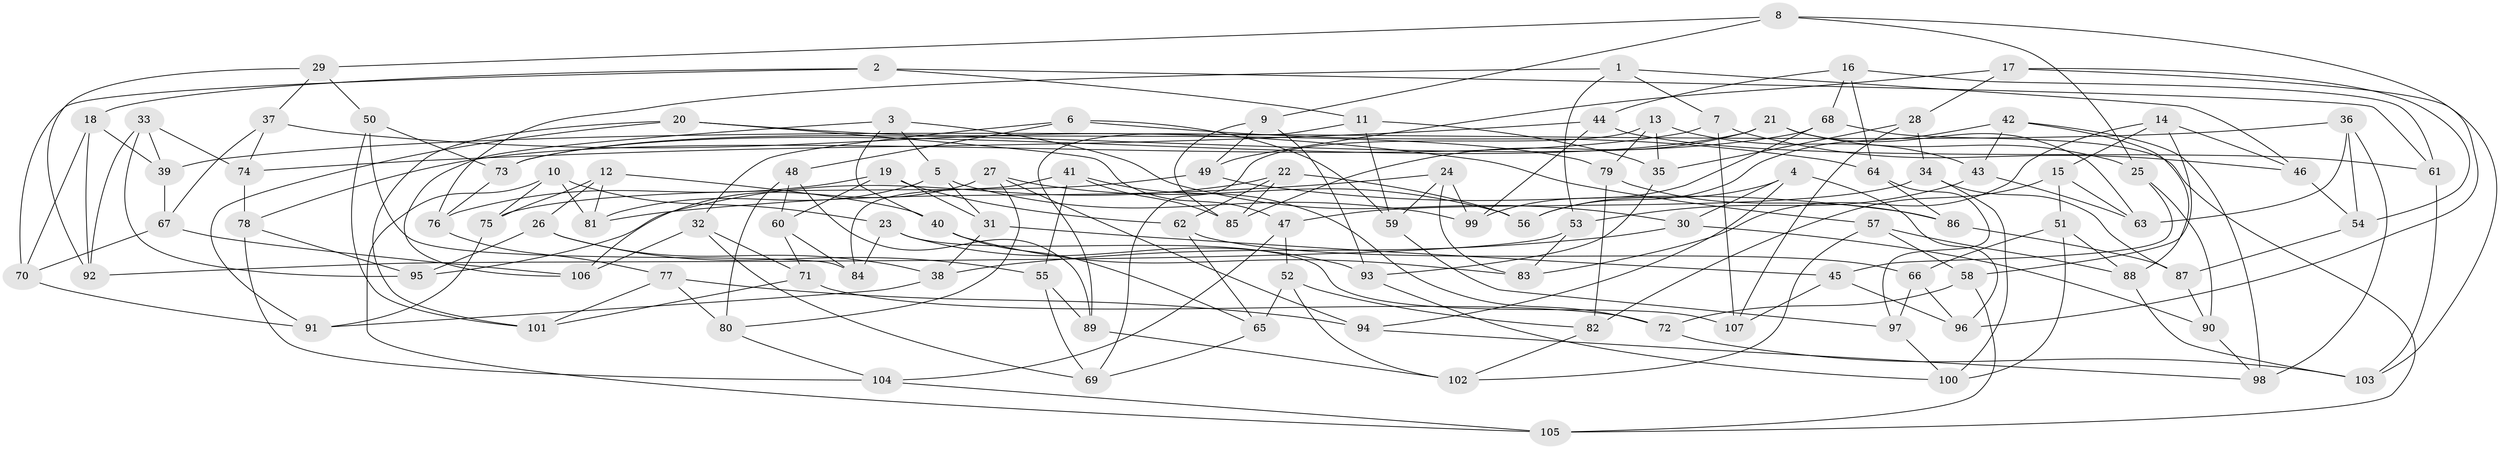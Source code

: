 // coarse degree distribution, {3: 0.05333333333333334, 4: 0.5466666666666666, 5: 0.13333333333333333, 6: 0.26666666666666666}
// Generated by graph-tools (version 1.1) at 2025/38/03/04/25 23:38:10]
// undirected, 107 vertices, 214 edges
graph export_dot {
  node [color=gray90,style=filled];
  1;
  2;
  3;
  4;
  5;
  6;
  7;
  8;
  9;
  10;
  11;
  12;
  13;
  14;
  15;
  16;
  17;
  18;
  19;
  20;
  21;
  22;
  23;
  24;
  25;
  26;
  27;
  28;
  29;
  30;
  31;
  32;
  33;
  34;
  35;
  36;
  37;
  38;
  39;
  40;
  41;
  42;
  43;
  44;
  45;
  46;
  47;
  48;
  49;
  50;
  51;
  52;
  53;
  54;
  55;
  56;
  57;
  58;
  59;
  60;
  61;
  62;
  63;
  64;
  65;
  66;
  67;
  68;
  69;
  70;
  71;
  72;
  73;
  74;
  75;
  76;
  77;
  78;
  79;
  80;
  81;
  82;
  83;
  84;
  85;
  86;
  87;
  88;
  89;
  90;
  91;
  92;
  93;
  94;
  95;
  96;
  97;
  98;
  99;
  100;
  101;
  102;
  103;
  104;
  105;
  106;
  107;
  1 -- 46;
  1 -- 7;
  1 -- 76;
  1 -- 53;
  2 -- 61;
  2 -- 18;
  2 -- 70;
  2 -- 11;
  3 -- 40;
  3 -- 5;
  3 -- 106;
  3 -- 30;
  4 -- 56;
  4 -- 96;
  4 -- 30;
  4 -- 94;
  5 -- 81;
  5 -- 99;
  5 -- 31;
  6 -- 48;
  6 -- 32;
  6 -- 59;
  6 -- 64;
  7 -- 46;
  7 -- 78;
  7 -- 107;
  8 -- 96;
  8 -- 25;
  8 -- 9;
  8 -- 29;
  9 -- 85;
  9 -- 49;
  9 -- 93;
  10 -- 105;
  10 -- 81;
  10 -- 23;
  10 -- 75;
  11 -- 35;
  11 -- 89;
  11 -- 59;
  12 -- 81;
  12 -- 26;
  12 -- 75;
  12 -- 40;
  13 -- 35;
  13 -- 69;
  13 -- 43;
  13 -- 79;
  14 -- 58;
  14 -- 46;
  14 -- 15;
  14 -- 83;
  15 -- 51;
  15 -- 82;
  15 -- 63;
  16 -- 61;
  16 -- 44;
  16 -- 64;
  16 -- 68;
  17 -- 103;
  17 -- 28;
  17 -- 54;
  17 -- 49;
  18 -- 92;
  18 -- 70;
  18 -- 39;
  19 -- 31;
  19 -- 62;
  19 -- 60;
  19 -- 76;
  20 -- 91;
  20 -- 101;
  20 -- 79;
  20 -- 47;
  21 -- 63;
  21 -- 73;
  21 -- 25;
  21 -- 85;
  22 -- 56;
  22 -- 95;
  22 -- 85;
  22 -- 62;
  23 -- 107;
  23 -- 93;
  23 -- 84;
  24 -- 83;
  24 -- 81;
  24 -- 99;
  24 -- 59;
  25 -- 45;
  25 -- 90;
  26 -- 55;
  26 -- 95;
  26 -- 38;
  27 -- 94;
  27 -- 56;
  27 -- 106;
  27 -- 80;
  28 -- 107;
  28 -- 34;
  28 -- 35;
  29 -- 50;
  29 -- 37;
  29 -- 92;
  30 -- 90;
  30 -- 38;
  31 -- 45;
  31 -- 38;
  32 -- 106;
  32 -- 71;
  32 -- 69;
  33 -- 39;
  33 -- 74;
  33 -- 95;
  33 -- 92;
  34 -- 100;
  34 -- 87;
  34 -- 47;
  35 -- 93;
  36 -- 39;
  36 -- 54;
  36 -- 63;
  36 -- 98;
  37 -- 67;
  37 -- 74;
  37 -- 57;
  38 -- 91;
  39 -- 67;
  40 -- 65;
  40 -- 83;
  41 -- 84;
  41 -- 85;
  41 -- 55;
  41 -- 72;
  42 -- 43;
  42 -- 98;
  42 -- 88;
  42 -- 56;
  43 -- 63;
  43 -- 53;
  44 -- 99;
  44 -- 61;
  44 -- 74;
  45 -- 96;
  45 -- 107;
  46 -- 54;
  47 -- 104;
  47 -- 52;
  48 -- 80;
  48 -- 89;
  48 -- 60;
  49 -- 86;
  49 -- 75;
  50 -- 84;
  50 -- 73;
  50 -- 101;
  51 -- 88;
  51 -- 66;
  51 -- 100;
  52 -- 102;
  52 -- 65;
  52 -- 82;
  53 -- 92;
  53 -- 83;
  54 -- 87;
  55 -- 89;
  55 -- 69;
  57 -- 102;
  57 -- 88;
  57 -- 58;
  58 -- 72;
  58 -- 105;
  59 -- 97;
  60 -- 84;
  60 -- 71;
  61 -- 103;
  62 -- 66;
  62 -- 65;
  64 -- 86;
  64 -- 97;
  65 -- 69;
  66 -- 97;
  66 -- 96;
  67 -- 106;
  67 -- 70;
  68 -- 105;
  68 -- 73;
  68 -- 99;
  70 -- 91;
  71 -- 72;
  71 -- 101;
  72 -- 103;
  73 -- 76;
  74 -- 78;
  75 -- 91;
  76 -- 77;
  77 -- 94;
  77 -- 80;
  77 -- 101;
  78 -- 95;
  78 -- 104;
  79 -- 86;
  79 -- 82;
  80 -- 104;
  82 -- 102;
  86 -- 87;
  87 -- 90;
  88 -- 103;
  89 -- 102;
  90 -- 98;
  93 -- 100;
  94 -- 98;
  97 -- 100;
  104 -- 105;
}

